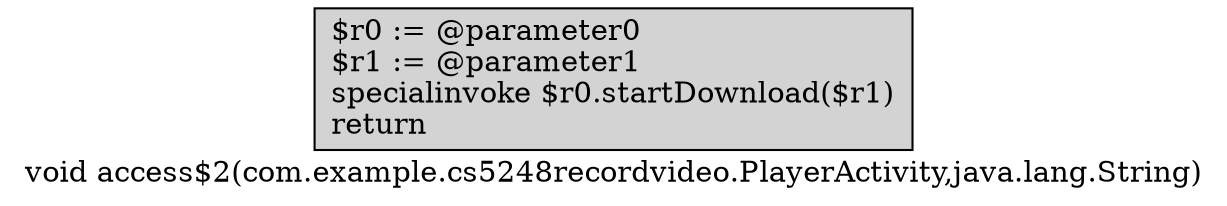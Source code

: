 digraph "void access$2(com.example.cs5248recordvideo.PlayerActivity,java.lang.String)" {
    label="void access$2(com.example.cs5248recordvideo.PlayerActivity,java.lang.String)";
    node [shape=box];
    "0" [style=filled,fillcolor=gray,style=filled,fillcolor=lightgray,label="$r0 := @parameter0\l$r1 := @parameter1\lspecialinvoke $r0.startDownload($r1)\lreturn\l",];
}

